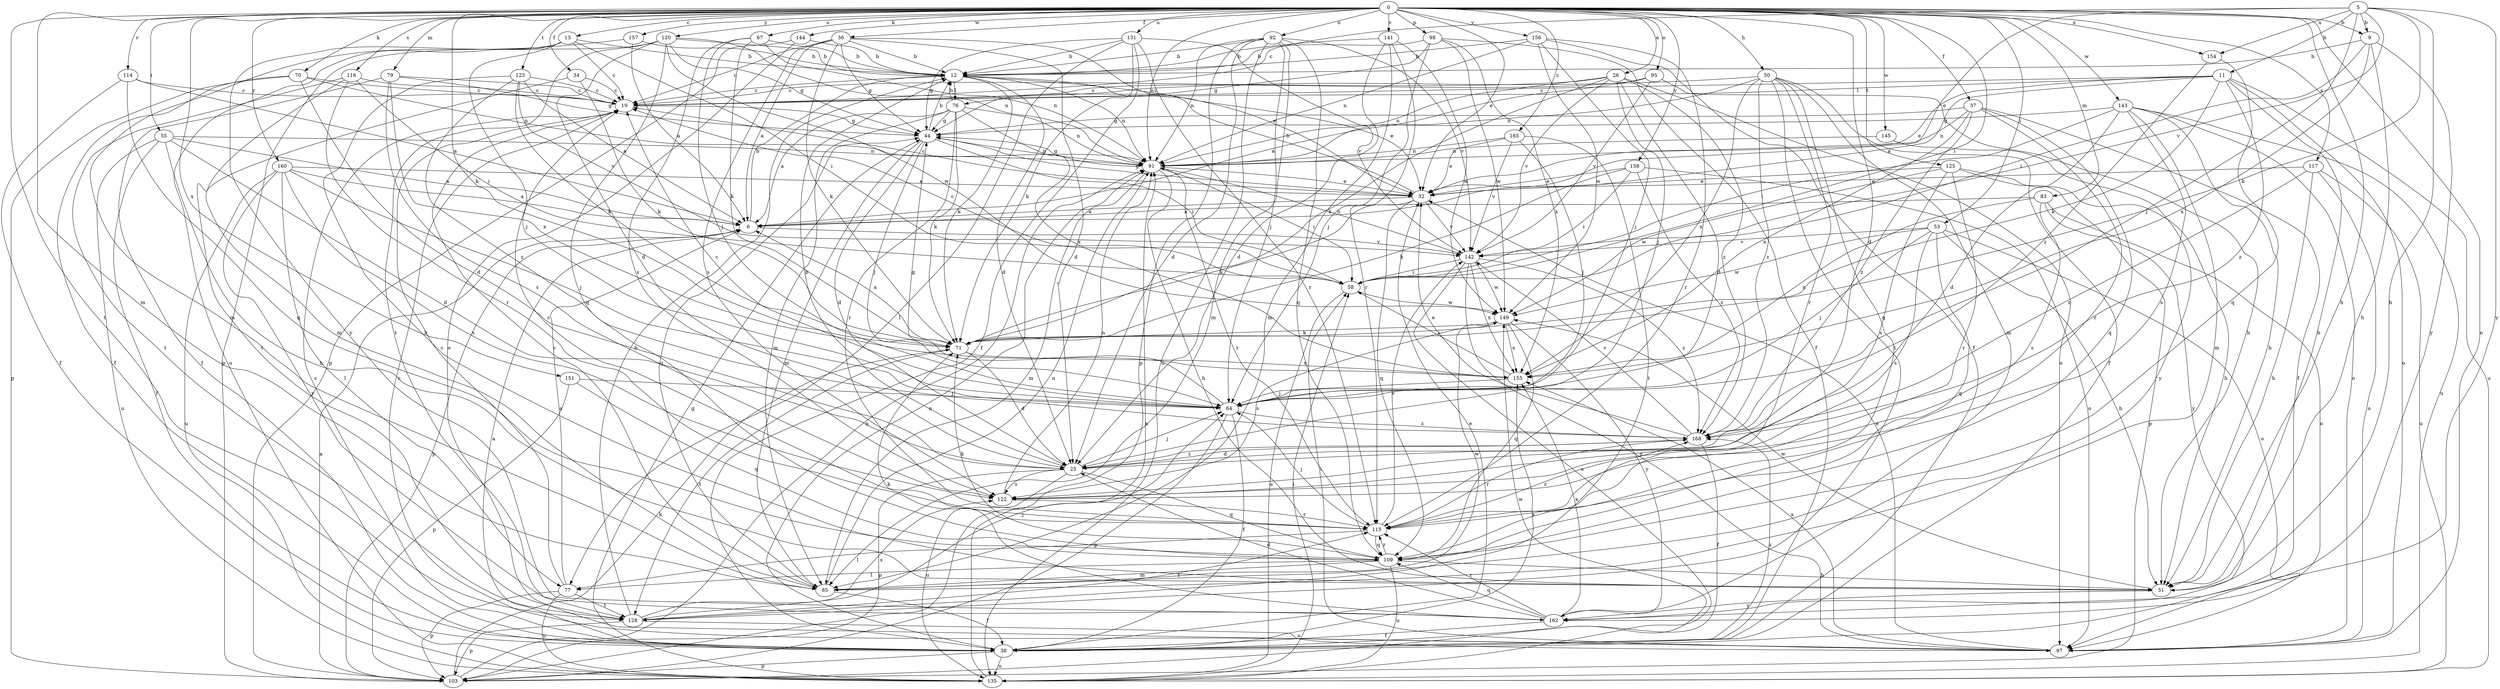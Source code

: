 strict digraph  {
0;
5;
6;
9;
11;
12;
13;
19;
25;
26;
32;
34;
36;
37;
38;
44;
50;
51;
53;
55;
58;
64;
67;
70;
71;
76;
77;
79;
83;
85;
91;
92;
95;
97;
98;
103;
109;
114;
115;
116;
117;
120;
122;
123;
125;
128;
131;
135;
141;
142;
143;
144;
145;
149;
151;
154;
155;
156;
157;
158;
160;
162;
165;
168;
0 -> 9  [label=b];
0 -> 13  [label=c];
0 -> 25  [label=d];
0 -> 26  [label=e];
0 -> 32  [label=e];
0 -> 34  [label=f];
0 -> 36  [label=f];
0 -> 37  [label=f];
0 -> 50  [label=h];
0 -> 51  [label=h];
0 -> 53  [label=i];
0 -> 55  [label=i];
0 -> 58  [label=i];
0 -> 67  [label=k];
0 -> 70  [label=k];
0 -> 71  [label=k];
0 -> 79  [label=m];
0 -> 83  [label=m];
0 -> 85  [label=m];
0 -> 91  [label=n];
0 -> 92  [label=o];
0 -> 95  [label=o];
0 -> 97  [label=o];
0 -> 98  [label=p];
0 -> 114  [label=r];
0 -> 116  [label=s];
0 -> 117  [label=s];
0 -> 120  [label=s];
0 -> 123  [label=t];
0 -> 125  [label=t];
0 -> 128  [label=t];
0 -> 131  [label=u];
0 -> 141  [label=v];
0 -> 143  [label=w];
0 -> 144  [label=w];
0 -> 145  [label=w];
0 -> 151  [label=x];
0 -> 154  [label=x];
0 -> 156  [label=y];
0 -> 157  [label=y];
0 -> 158  [label=y];
0 -> 160  [label=y];
0 -> 165  [label=z];
5 -> 9  [label=b];
5 -> 11  [label=b];
5 -> 19  [label=c];
5 -> 32  [label=e];
5 -> 51  [label=h];
5 -> 64  [label=j];
5 -> 71  [label=k];
5 -> 142  [label=v];
5 -> 154  [label=x];
5 -> 162  [label=y];
6 -> 12  [label=b];
6 -> 103  [label=p];
6 -> 142  [label=v];
9 -> 12  [label=b];
9 -> 51  [label=h];
9 -> 58  [label=i];
9 -> 155  [label=x];
9 -> 162  [label=y];
11 -> 6  [label=a];
11 -> 19  [label=c];
11 -> 32  [label=e];
11 -> 51  [label=h];
11 -> 71  [label=k];
11 -> 76  [label=l];
11 -> 97  [label=o];
11 -> 135  [label=u];
11 -> 168  [label=z];
12 -> 19  [label=c];
12 -> 25  [label=d];
12 -> 32  [label=e];
12 -> 71  [label=k];
12 -> 76  [label=l];
12 -> 91  [label=n];
13 -> 12  [label=b];
13 -> 19  [label=c];
13 -> 58  [label=i];
13 -> 64  [label=j];
13 -> 135  [label=u];
13 -> 162  [label=y];
19 -> 44  [label=g];
25 -> 12  [label=b];
25 -> 64  [label=j];
25 -> 103  [label=p];
25 -> 109  [label=q];
25 -> 122  [label=s];
25 -> 135  [label=u];
25 -> 168  [label=z];
26 -> 19  [label=c];
26 -> 25  [label=d];
26 -> 64  [label=j];
26 -> 71  [label=k];
26 -> 91  [label=n];
26 -> 97  [label=o];
26 -> 142  [label=v];
26 -> 168  [label=z];
32 -> 6  [label=a];
32 -> 12  [label=b];
32 -> 19  [label=c];
32 -> 44  [label=g];
32 -> 71  [label=k];
32 -> 109  [label=q];
32 -> 142  [label=v];
34 -> 19  [label=c];
34 -> 71  [label=k];
34 -> 128  [label=t];
36 -> 6  [label=a];
36 -> 12  [label=b];
36 -> 19  [label=c];
36 -> 25  [label=d];
36 -> 32  [label=e];
36 -> 44  [label=g];
36 -> 71  [label=k];
36 -> 122  [label=s];
37 -> 38  [label=f];
37 -> 44  [label=g];
37 -> 91  [label=n];
37 -> 109  [label=q];
37 -> 115  [label=r];
37 -> 155  [label=x];
37 -> 168  [label=z];
38 -> 6  [label=a];
38 -> 19  [label=c];
38 -> 32  [label=e];
38 -> 91  [label=n];
38 -> 103  [label=p];
38 -> 135  [label=u];
38 -> 155  [label=x];
38 -> 168  [label=z];
44 -> 12  [label=b];
44 -> 25  [label=d];
44 -> 58  [label=i];
44 -> 64  [label=j];
44 -> 85  [label=m];
44 -> 91  [label=n];
50 -> 19  [label=c];
50 -> 38  [label=f];
50 -> 85  [label=m];
50 -> 91  [label=n];
50 -> 109  [label=q];
50 -> 115  [label=r];
50 -> 128  [label=t];
50 -> 155  [label=x];
50 -> 168  [label=z];
51 -> 149  [label=w];
51 -> 162  [label=y];
53 -> 51  [label=h];
53 -> 64  [label=j];
53 -> 97  [label=o];
53 -> 109  [label=q];
53 -> 122  [label=s];
53 -> 142  [label=v];
53 -> 149  [label=w];
55 -> 6  [label=a];
55 -> 25  [label=d];
55 -> 38  [label=f];
55 -> 51  [label=h];
55 -> 91  [label=n];
55 -> 135  [label=u];
58 -> 19  [label=c];
58 -> 135  [label=u];
58 -> 149  [label=w];
64 -> 19  [label=c];
64 -> 38  [label=f];
64 -> 44  [label=g];
64 -> 103  [label=p];
64 -> 168  [label=z];
67 -> 12  [label=b];
67 -> 64  [label=j];
67 -> 71  [label=k];
67 -> 91  [label=n];
67 -> 122  [label=s];
70 -> 19  [label=c];
70 -> 25  [label=d];
70 -> 38  [label=f];
70 -> 91  [label=n];
70 -> 103  [label=p];
71 -> 6  [label=a];
71 -> 25  [label=d];
71 -> 128  [label=t];
71 -> 155  [label=x];
76 -> 6  [label=a];
76 -> 12  [label=b];
76 -> 44  [label=g];
76 -> 71  [label=k];
76 -> 85  [label=m];
76 -> 91  [label=n];
76 -> 115  [label=r];
76 -> 155  [label=x];
77 -> 6  [label=a];
77 -> 19  [label=c];
77 -> 103  [label=p];
77 -> 128  [label=t];
77 -> 135  [label=u];
79 -> 19  [label=c];
79 -> 38  [label=f];
79 -> 44  [label=g];
79 -> 122  [label=s];
79 -> 155  [label=x];
83 -> 6  [label=a];
83 -> 97  [label=o];
83 -> 122  [label=s];
83 -> 155  [label=x];
83 -> 162  [label=y];
85 -> 19  [label=c];
85 -> 38  [label=f];
85 -> 44  [label=g];
85 -> 91  [label=n];
85 -> 149  [label=w];
91 -> 32  [label=e];
91 -> 44  [label=g];
91 -> 51  [label=h];
91 -> 58  [label=i];
91 -> 85  [label=m];
91 -> 115  [label=r];
92 -> 12  [label=b];
92 -> 25  [label=d];
92 -> 64  [label=j];
92 -> 85  [label=m];
92 -> 91  [label=n];
92 -> 103  [label=p];
92 -> 109  [label=q];
92 -> 135  [label=u];
92 -> 142  [label=v];
95 -> 6  [label=a];
95 -> 19  [label=c];
95 -> 51  [label=h];
95 -> 142  [label=v];
97 -> 19  [label=c];
97 -> 32  [label=e];
97 -> 58  [label=i];
97 -> 155  [label=x];
98 -> 12  [label=b];
98 -> 38  [label=f];
98 -> 44  [label=g];
98 -> 64  [label=j];
98 -> 149  [label=w];
98 -> 155  [label=x];
103 -> 6  [label=a];
103 -> 71  [label=k];
103 -> 91  [label=n];
103 -> 149  [label=w];
109 -> 51  [label=h];
109 -> 71  [label=k];
109 -> 77  [label=l];
109 -> 85  [label=m];
109 -> 115  [label=r];
109 -> 135  [label=u];
114 -> 6  [label=a];
114 -> 19  [label=c];
114 -> 38  [label=f];
114 -> 109  [label=q];
115 -> 19  [label=c];
115 -> 64  [label=j];
115 -> 77  [label=l];
115 -> 109  [label=q];
115 -> 142  [label=v];
115 -> 168  [label=z];
116 -> 19  [label=c];
116 -> 58  [label=i];
116 -> 85  [label=m];
116 -> 115  [label=r];
116 -> 128  [label=t];
117 -> 32  [label=e];
117 -> 51  [label=h];
117 -> 97  [label=o];
117 -> 135  [label=u];
117 -> 168  [label=z];
120 -> 12  [label=b];
120 -> 25  [label=d];
120 -> 44  [label=g];
120 -> 91  [label=n];
120 -> 103  [label=p];
120 -> 109  [label=q];
120 -> 128  [label=t];
120 -> 149  [label=w];
122 -> 91  [label=n];
122 -> 115  [label=r];
123 -> 6  [label=a];
123 -> 19  [label=c];
123 -> 51  [label=h];
123 -> 71  [label=k];
123 -> 142  [label=v];
123 -> 168  [label=z];
125 -> 32  [label=e];
125 -> 51  [label=h];
125 -> 103  [label=p];
125 -> 115  [label=r];
125 -> 122  [label=s];
125 -> 149  [label=w];
128 -> 12  [label=b];
128 -> 64  [label=j];
128 -> 97  [label=o];
128 -> 103  [label=p];
128 -> 115  [label=r];
128 -> 122  [label=s];
131 -> 12  [label=b];
131 -> 38  [label=f];
131 -> 44  [label=g];
131 -> 71  [label=k];
131 -> 77  [label=l];
131 -> 115  [label=r];
131 -> 142  [label=v];
135 -> 44  [label=g];
135 -> 58  [label=i];
135 -> 91  [label=n];
141 -> 12  [label=b];
141 -> 25  [label=d];
141 -> 85  [label=m];
141 -> 115  [label=r];
141 -> 149  [label=w];
142 -> 58  [label=i];
142 -> 91  [label=n];
142 -> 97  [label=o];
142 -> 135  [label=u];
142 -> 149  [label=w];
142 -> 155  [label=x];
142 -> 168  [label=z];
143 -> 25  [label=d];
143 -> 44  [label=g];
143 -> 51  [label=h];
143 -> 58  [label=i];
143 -> 85  [label=m];
143 -> 97  [label=o];
143 -> 122  [label=s];
143 -> 135  [label=u];
144 -> 12  [label=b];
144 -> 97  [label=o];
144 -> 103  [label=p];
145 -> 91  [label=n];
145 -> 162  [label=y];
149 -> 71  [label=k];
149 -> 109  [label=q];
149 -> 122  [label=s];
149 -> 155  [label=x];
149 -> 162  [label=y];
151 -> 64  [label=j];
151 -> 103  [label=p];
151 -> 109  [label=q];
154 -> 109  [label=q];
154 -> 168  [label=z];
155 -> 58  [label=i];
155 -> 64  [label=j];
156 -> 12  [label=b];
156 -> 38  [label=f];
156 -> 64  [label=j];
156 -> 91  [label=n];
156 -> 115  [label=r];
156 -> 149  [label=w];
157 -> 6  [label=a];
157 -> 12  [label=b];
157 -> 85  [label=m];
158 -> 32  [label=e];
158 -> 58  [label=i];
158 -> 71  [label=k];
158 -> 97  [label=o];
158 -> 168  [label=z];
160 -> 6  [label=a];
160 -> 32  [label=e];
160 -> 64  [label=j];
160 -> 77  [label=l];
160 -> 122  [label=s];
160 -> 135  [label=u];
160 -> 162  [label=y];
162 -> 25  [label=d];
162 -> 38  [label=f];
162 -> 71  [label=k];
162 -> 109  [label=q];
162 -> 115  [label=r];
162 -> 155  [label=x];
165 -> 32  [label=e];
165 -> 64  [label=j];
165 -> 91  [label=n];
165 -> 128  [label=t];
165 -> 142  [label=v];
168 -> 25  [label=d];
168 -> 32  [label=e];
168 -> 38  [label=f];
168 -> 115  [label=r];
168 -> 142  [label=v];
}
